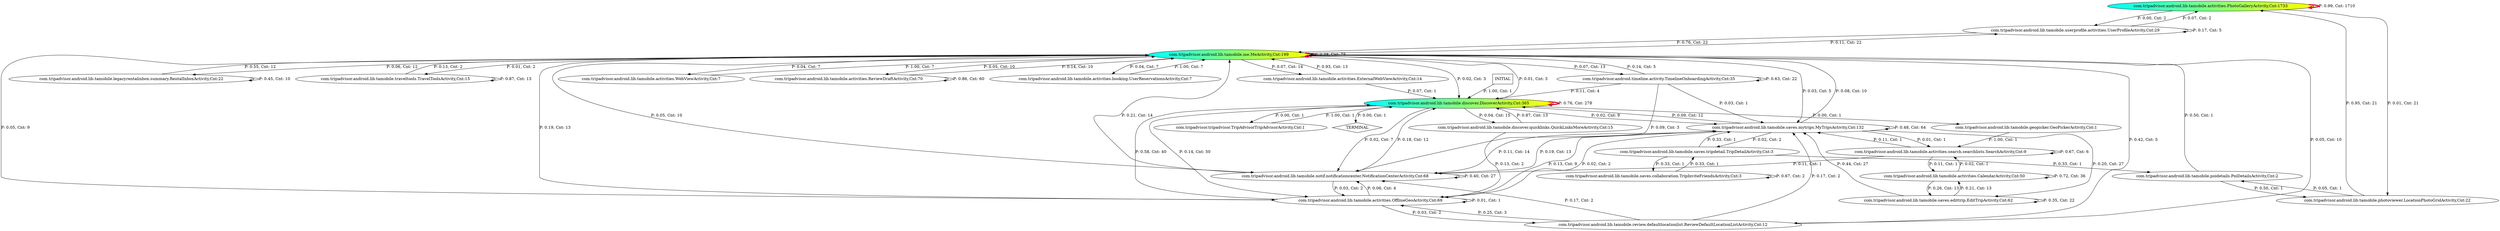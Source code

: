 digraph G {
  3 [label="com.tripadvisor.android.lib.tamobile.activities.PhotoGalleryActivity,Cnt:1733", fillcolor="cyan:yellow", style="filled"];
  8 [label="com.tripadvisor.android.lib.tamobile.discover.DiscoverActivity,Cnt:365", fillcolor="cyan:yellow", style="filled"];
  12 [label="com.tripadvisor.android.lib.tamobile.me.MeActivity,Cnt:199", fillcolor="cyan:yellow", style="filled"];
  19 [label="com.tripadvisor.android.lib.tamobile.saves.mytrips.MyTripsActivity,Cnt:132"];
  4 [label="com.tripadvisor.android.lib.tamobile.activities.ReviewDraftActivity,Cnt:70"];
  2 [label="com.tripadvisor.android.lib.tamobile.activities.OfflineGeoActivity,Cnt:69"];
  13 [label="com.tripadvisor.android.lib.tamobile.notif.notificationcenter.NotificationCenterActivity,Cnt:68"];
  18 [label="com.tripadvisor.android.lib.tamobile.saves.edittrip.EditTripActivity,Cnt:62"];
  0 [label="com.tripadvisor.android.lib.tamobile.activities.CalendarActivity,Cnt:50"];
  23 [label="com.tripadvisor.android.timeline.activity.TimelineOnboardingActivity,Cnt:35"];
  22 [label="com.tripadvisor.android.lib.tamobile.userprofile.activities.UserProfileActivity,Cnt:29"];
  11 [label="com.tripadvisor.android.lib.tamobile.legacyrentalinbox.summary.RentalInboxActivity,Cnt:22"];
  14 [label="com.tripadvisor.android.lib.tamobile.photoviewer.LocationPhotoGridActivity,Cnt:22"];
  9 [label="com.tripadvisor.android.lib.tamobile.discover.quicklinks.QuickLinksMoreActivity,Cnt:15"];
  21 [label="com.tripadvisor.android.lib.tamobile.traveltools.TravelToolsActivity,Cnt:15"];
  1 [label="com.tripadvisor.android.lib.tamobile.activities.ExternalWebViewActivity,Cnt:14"];
  16 [label="com.tripadvisor.android.lib.tamobile.review.defaultlocationlist.ReviewDefaultLocationListActivity,Cnt:12"];
  7 [label="com.tripadvisor.android.lib.tamobile.activities.search.searchlists.SearchActivity,Cnt:9"];
  5 [label="com.tripadvisor.android.lib.tamobile.activities.WebViewActivity,Cnt:7"];
  6 [label="com.tripadvisor.android.lib.tamobile.activities.booking.UserReservationsActivity,Cnt:7"];
  17 [label="com.tripadvisor.android.lib.tamobile.saves.collaboration.TripInviteFriendsActivity,Cnt:3"];
  20 [label="com.tripadvisor.android.lib.tamobile.saves.tripdetail.TripDetailActivity,Cnt:3"];
  15 [label="com.tripadvisor.android.lib.tamobile.poidetails.PoiDetailsActivity,Cnt:2"];
  10 [label="com.tripadvisor.android.lib.tamobile.geopicker.GeoPickerActivity,Cnt:1"];
  24 [label="com.tripadvisor.tripadvisor.TripAdvisorTripAdvisorActivity,Cnt:1"];
  25 [label="TERMINAL",shape=diamond];
  26 [label="INITIAL",shape=box];
3->3 [label="P: 0.99, Cnt: 1710", color="crimson", penwidth=4];
8->8 [label="P: 0.76, Cnt: 278", color="crimson", penwidth=4];
12->12 [label="P: 0.38, Cnt: 75", color="crimson", penwidth=4];
19->19 [label="P: 0.48, Cnt: 64"];
4->4 [label="P: 0.86, Cnt: 60"];
8->2 [label="P: 0.14, Cnt: 50"];
2->8 [label="P: 0.58, Cnt: 40"];
0->0 [label="P: 0.72, Cnt: 36"];
13->13 [label="P: 0.40, Cnt: 27"];
18->19 [label="P: 0.44, Cnt: 27"];
19->18 [label="P: 0.20, Cnt: 27"];
12->22 [label="P: 0.11, Cnt: 22"];
18->18 [label="P: 0.35, Cnt: 22"];
22->12 [label="P: 0.76, Cnt: 22"];
23->23 [label="P: 0.63, Cnt: 22"];
3->14 [label="P: 0.01, Cnt: 21"];
14->3 [label="P: 0.95, Cnt: 21"];
8->9 [label="P: 0.04, Cnt: 15"];
12->1 [label="P: 0.07, Cnt: 14"];
13->12 [label="P: 0.21, Cnt: 14"];
19->13 [label="P: 0.11, Cnt: 14"];
0->18 [label="P: 0.26, Cnt: 13"];
1->12 [label="P: 0.93, Cnt: 13"];
2->12 [label="P: 0.19, Cnt: 13"];
9->8 [label="P: 0.87, Cnt: 13"];
12->23 [label="P: 0.07, Cnt: 13"];
13->19 [label="P: 0.19, Cnt: 13"];
18->0 [label="P: 0.21, Cnt: 13"];
21->21 [label="P: 0.87, Cnt: 13"];
11->12 [label="P: 0.55, Cnt: 12"];
12->11 [label="P: 0.06, Cnt: 12"];
13->8 [label="P: 0.18, Cnt: 12"];
19->8 [label="P: 0.09, Cnt: 12"];
4->12 [label="P: 0.14, Cnt: 10"];
11->11 [label="P: 0.45, Cnt: 10"];
12->4 [label="P: 0.05, Cnt: 10"];
12->13 [label="P: 0.05, Cnt: 10"];
12->16 [label="P: 0.05, Cnt: 10"];
19->12 [label="P: 0.08, Cnt: 10"];
2->19 [label="P: 0.13, Cnt: 9"];
8->19 [label="P: 0.02, Cnt: 9"];
12->2 [label="P: 0.05, Cnt: 9"];
5->12 [label="P: 1.00, Cnt: 7"];
6->12 [label="P: 1.00, Cnt: 7"];
8->13 [label="P: 0.02, Cnt: 7"];
12->5 [label="P: 0.04, Cnt: 7"];
12->6 [label="P: 0.04, Cnt: 7"];
7->7 [label="P: 0.67, Cnt: 6"];
12->19 [label="P: 0.03, Cnt: 5"];
16->12 [label="P: 0.42, Cnt: 5"];
22->22 [label="P: 0.17, Cnt: 5"];
23->12 [label="P: 0.14, Cnt: 5"];
2->13 [label="P: 0.06, Cnt: 4"];
23->8 [label="P: 0.11, Cnt: 4"];
8->12 [label="P: 0.01, Cnt: 3"];
12->8 [label="P: 0.02, Cnt: 3"];
16->2 [label="P: 0.25, Cnt: 3"];
23->13 [label="P: 0.09, Cnt: 3"];
2->16 [label="P: 0.03, Cnt: 2"];
3->22 [label="P: 0.00, Cnt: 2"];
9->2 [label="P: 0.13, Cnt: 2"];
12->21 [label="P: 0.01, Cnt: 2"];
13->2 [label="P: 0.03, Cnt: 2"];
16->13 [label="P: 0.17, Cnt: 2"];
16->19 [label="P: 0.17, Cnt: 2"];
17->17 [label="P: 0.67, Cnt: 2"];
19->2 [label="P: 0.02, Cnt: 2"];
19->20 [label="P: 0.02, Cnt: 2"];
21->12 [label="P: 0.13, Cnt: 2"];
22->3 [label="P: 0.07, Cnt: 2"];
0->7 [label="P: 0.02, Cnt: 1"];
1->8 [label="P: 0.07, Cnt: 1"];
2->2 [label="P: 0.01, Cnt: 1"];
7->0 [label="P: 0.11, Cnt: 1"];
7->13 [label="P: 0.11, Cnt: 1"];
7->19 [label="P: 0.11, Cnt: 1"];
8->10 [label="P: 0.00, Cnt: 1"];
8->24 [label="P: 0.00, Cnt: 1"];
8->25 [label="P: 0.00, Cnt: 1"];
10->7 [label="P: 1.00, Cnt: 1"];
14->15 [label="P: 0.05, Cnt: 1"];
15->12 [label="P: 0.50, Cnt: 1"];
15->14 [label="P: 0.50, Cnt: 1"];
17->20 [label="P: 0.33, Cnt: 1"];
19->7 [label="P: 0.01, Cnt: 1"];
20->15 [label="P: 0.33, Cnt: 1"];
20->17 [label="P: 0.33, Cnt: 1"];
20->19 [label="P: 0.33, Cnt: 1"];
23->19 [label="P: 0.03, Cnt: 1"];
24->8 [label="P: 1.00, Cnt: 1"];
26->8 [label="P: 1.00, Cnt: 1"];
}
